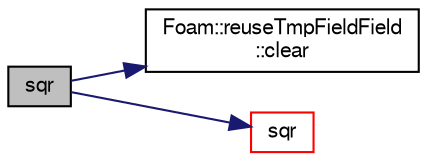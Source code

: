 digraph "sqr"
{
  bgcolor="transparent";
  edge [fontname="FreeSans",fontsize="10",labelfontname="FreeSans",labelfontsize="10"];
  node [fontname="FreeSans",fontsize="10",shape=record];
  rankdir="LR";
  Node64585 [label="sqr",height=0.2,width=0.4,color="black", fillcolor="grey75", style="filled", fontcolor="black"];
  Node64585 -> Node64586 [color="midnightblue",fontsize="10",style="solid",fontname="FreeSans"];
  Node64586 [label="Foam::reuseTmpFieldField\l::clear",height=0.2,width=0.4,color="black",URL="$a26426.html#a2bd1992336e2c45d6656ab33bad6f9d7"];
  Node64585 -> Node64587 [color="midnightblue",fontsize="10",style="solid",fontname="FreeSans"];
  Node64587 [label="sqr",height=0.2,width=0.4,color="red",URL="$a21124.html#a277dc11c581d53826ab5090b08f3b17b"];
}

